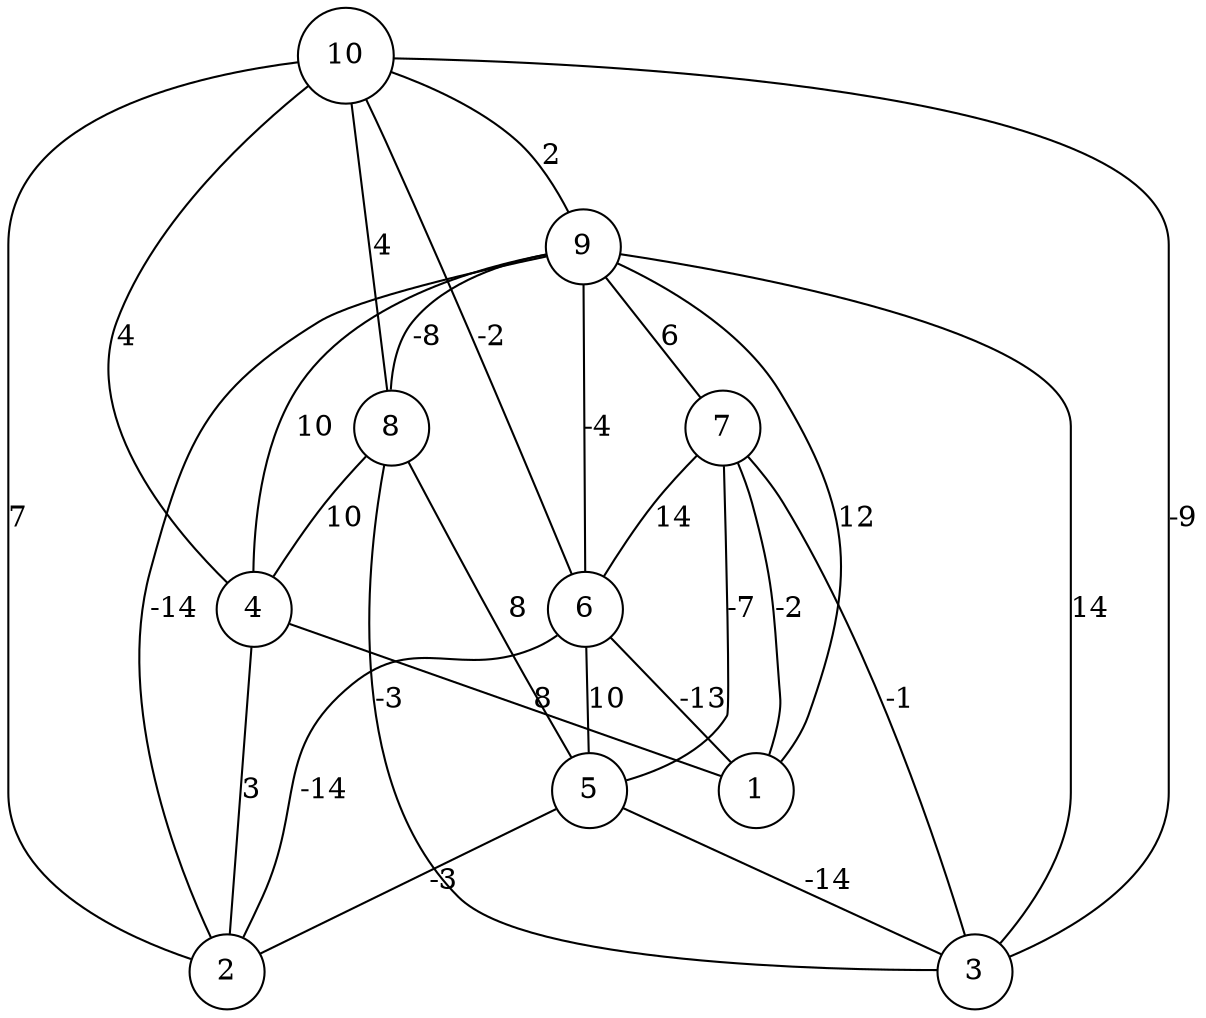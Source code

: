 graph { 
	 fontname="Helvetica,Arial,sans-serif" 
	 node [shape = circle]; 
	 10 -- 2 [label = "7"];
	 10 -- 3 [label = "-9"];
	 10 -- 4 [label = "4"];
	 10 -- 6 [label = "-2"];
	 10 -- 8 [label = "4"];
	 10 -- 9 [label = "2"];
	 9 -- 1 [label = "12"];
	 9 -- 2 [label = "-14"];
	 9 -- 3 [label = "14"];
	 9 -- 4 [label = "10"];
	 9 -- 6 [label = "-4"];
	 9 -- 7 [label = "6"];
	 9 -- 8 [label = "-8"];
	 8 -- 3 [label = "-3"];
	 8 -- 4 [label = "10"];
	 8 -- 5 [label = "8"];
	 7 -- 1 [label = "-2"];
	 7 -- 3 [label = "-1"];
	 7 -- 5 [label = "-7"];
	 7 -- 6 [label = "14"];
	 6 -- 1 [label = "-13"];
	 6 -- 2 [label = "-14"];
	 6 -- 5 [label = "10"];
	 5 -- 2 [label = "-3"];
	 5 -- 3 [label = "-14"];
	 4 -- 1 [label = "8"];
	 4 -- 2 [label = "3"];
	 1;
	 2;
	 3;
	 4;
	 5;
	 6;
	 7;
	 8;
	 9;
	 10;
}
